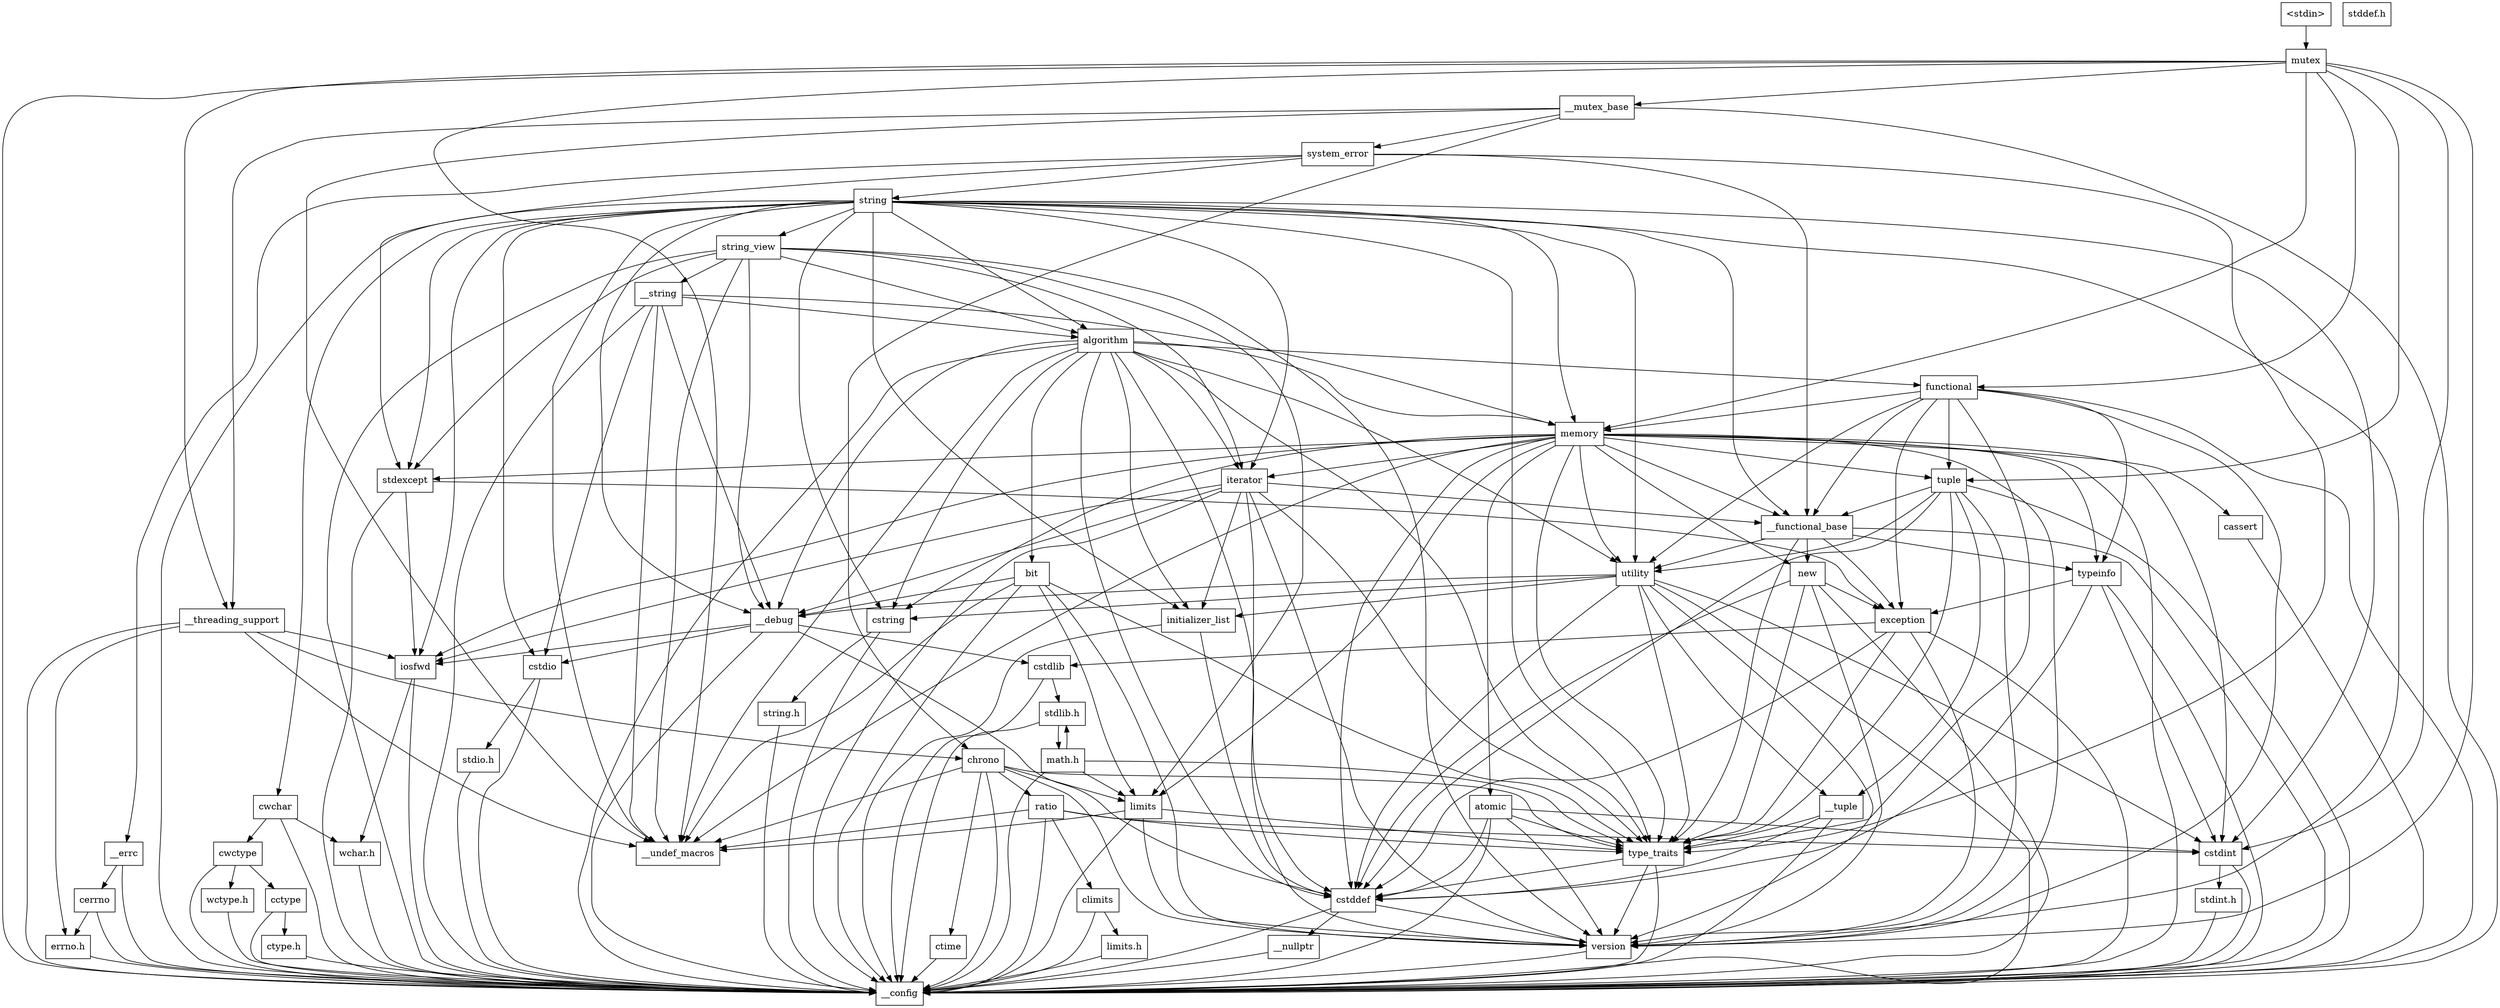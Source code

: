 digraph "dependencies" {
  header_0 [ shape="box", label="\<stdin\>" ];
  header_1 [ shape="box", label="mutex" ];
  header_104 [ shape="box", label="iosfwd" ];
  header_105 [ shape="box", label="wchar.h" ];
  header_11 [ shape="box", label="__mutex_base" ];
  header_113 [ shape="box", label="__functional_base" ];
  header_114 [ shape="box", label="typeinfo" ];
  header_115 [ shape="box", label="new" ];
  header_116 [ shape="box", label="utility" ];
  header_117 [ shape="box", label="__tuple" ];
  header_118 [ shape="box", label="initializer_list" ];
  header_119 [ shape="box", label="cstring" ];
  header_12 [ shape="box", label="chrono" ];
  header_120 [ shape="box", label="string.h" ];
  header_123 [ shape="box", label="__debug" ];
  header_124 [ shape="box", label="cstdio" ];
  header_125 [ shape="box", label="stdio.h" ];
  header_13 [ shape="box", label="ctime" ];
  header_134 [ shape="box", label="string" ];
  header_135 [ shape="box", label="string_view" ];
  header_136 [ shape="box", label="__string" ];
  header_137 [ shape="box", label="algorithm" ];
  header_138 [ shape="box", label="memory" ];
  header_139 [ shape="box", label="iterator" ];
  header_140 [ shape="box", label="tuple" ];
  header_141 [ shape="box", label="cassert" ];
  header_143 [ shape="box", label="atomic" ];
  header_144 [ shape="box", label="functional" ];
  header_145 [ shape="box", label="bit" ];
  header_146 [ shape="box", label="cwchar" ];
  header_147 [ shape="box", label="cwctype" ];
  header_148 [ shape="box", label="cctype" ];
  header_149 [ shape="box", label="ctype.h" ];
  header_15 [ shape="box", label="stddef.h" ];
  header_151 [ shape="box", label="wctype.h" ];
  header_154 [ shape="box", label="__threading_support" ];
  header_2 [ shape="box", label="__config" ];
  header_31 [ shape="box", label="type_traits" ];
  header_32 [ shape="box", label="cstddef" ];
  header_33 [ shape="box", label="version" ];
  header_35 [ shape="box", label="__nullptr" ];
  header_36 [ shape="box", label="ratio" ];
  header_37 [ shape="box", label="cstdint" ];
  header_38 [ shape="box", label="stdint.h" ];
  header_45 [ shape="box", label="climits" ];
  header_46 [ shape="box", label="limits.h" ];
  header_55 [ shape="box", label="__undef_macros" ];
  header_56 [ shape="box", label="limits" ];
  header_57 [ shape="box", label="system_error" ];
  header_58 [ shape="box", label="__errc" ];
  header_59 [ shape="box", label="cerrno" ];
  header_60 [ shape="box", label="errno.h" ];
  header_68 [ shape="box", label="stdexcept" ];
  header_69 [ shape="box", label="exception" ];
  header_70 [ shape="box", label="cstdlib" ];
  header_71 [ shape="box", label="stdlib.h" ];
  header_92 [ shape="box", label="math.h" ];
  header_118 -> header_2;
  header_118 -> header_32;
  header_119 -> header_2;
  header_119 -> header_120;
  header_60 -> header_2;
  header_69 -> header_2;
  header_69 -> header_70;
  header_69 -> header_32;
  header_69 -> header_33;
  header_69 -> header_31;
  header_68 -> header_69;
  header_68 -> header_104;
  header_68 -> header_2;
  header_114 -> header_69;
  header_114 -> header_2;
  header_114 -> header_32;
  header_114 -> header_37;
  header_115 -> header_69;
  header_115 -> header_2;
  header_115 -> header_32;
  header_115 -> header_33;
  header_115 -> header_31;
  header_70 -> header_71;
  header_70 -> header_2;
  header_71 -> header_2;
  header_71 -> header_92;
  header_116 -> header_117;
  header_116 -> header_37;
  header_116 -> header_32;
  header_116 -> header_33;
  header_116 -> header_31;
  header_116 -> header_2;
  header_116 -> header_118;
  header_116 -> header_119;
  header_116 -> header_123;
  header_117 -> header_2;
  header_117 -> header_32;
  header_117 -> header_31;
  header_113 -> header_31;
  header_113 -> header_69;
  header_113 -> header_2;
  header_113 -> header_116;
  header_113 -> header_114;
  header_113 -> header_115;
  header_46 -> header_2;
  header_45 -> header_46;
  header_45 -> header_2;
  header_105 -> header_2;
  header_104 -> header_105;
  header_104 -> header_2;
  header_0 -> header_1;
  header_1 -> header_140;
  header_1 -> header_11;
  header_1 -> header_154;
  header_1 -> header_37;
  header_1 -> header_55;
  header_1 -> header_33;
  header_1 -> header_2;
  header_1 -> header_138;
  header_1 -> header_144;
  header_58 -> header_59;
  header_58 -> header_2;
  header_59 -> header_60;
  header_59 -> header_2;
  header_56 -> header_31;
  header_56 -> header_2;
  header_56 -> header_55;
  header_56 -> header_33;
  header_57 -> header_58;
  header_57 -> header_68;
  header_57 -> header_134;
  header_57 -> header_113;
  header_57 -> header_31;
  header_134 -> header_104;
  header_134 -> header_2;
  header_134 -> header_146;
  header_134 -> header_37;
  header_134 -> header_119;
  header_134 -> header_55;
  header_134 -> header_33;
  header_134 -> header_68;
  header_134 -> header_116;
  header_134 -> header_124;
  header_134 -> header_123;
  header_134 -> header_135;
  header_134 -> header_118;
  header_134 -> header_137;
  header_134 -> header_138;
  header_134 -> header_139;
  header_134 -> header_31;
  header_134 -> header_113;
  header_135 -> header_139;
  header_135 -> header_33;
  header_135 -> header_56;
  header_135 -> header_55;
  header_135 -> header_68;
  header_135 -> header_2;
  header_135 -> header_136;
  header_135 -> header_137;
  header_135 -> header_123;
  header_136 -> header_55;
  header_136 -> header_124;
  header_136 -> header_2;
  header_136 -> header_137;
  header_136 -> header_138;
  header_136 -> header_123;
  header_137 -> header_145;
  header_137 -> header_144;
  header_137 -> header_139;
  header_137 -> header_32;
  header_137 -> header_55;
  header_137 -> header_33;
  header_137 -> header_116;
  header_137 -> header_2;
  header_137 -> header_118;
  header_137 -> header_119;
  header_137 -> header_138;
  header_137 -> header_123;
  header_137 -> header_31;
  header_138 -> header_141;
  header_138 -> header_140;
  header_138 -> header_143;
  header_138 -> header_115;
  header_138 -> header_37;
  header_138 -> header_139;
  header_138 -> header_32;
  header_138 -> header_55;
  header_138 -> header_56;
  header_138 -> header_33;
  header_138 -> header_116;
  header_138 -> header_2;
  header_138 -> header_119;
  header_138 -> header_104;
  header_138 -> header_68;
  header_138 -> header_114;
  header_138 -> header_31;
  header_138 -> header_113;
  header_139 -> header_32;
  header_139 -> header_33;
  header_139 -> header_31;
  header_139 -> header_2;
  header_139 -> header_118;
  header_139 -> header_104;
  header_139 -> header_123;
  header_139 -> header_113;
  header_125 -> header_2;
  header_124 -> header_125;
  header_124 -> header_2;
  header_123 -> header_104;
  header_123 -> header_70;
  header_123 -> header_124;
  header_123 -> header_32;
  header_123 -> header_2;
  header_120 -> header_2;
  header_38 -> header_2;
  header_36 -> header_37;
  header_36 -> header_45;
  header_36 -> header_2;
  header_36 -> header_55;
  header_36 -> header_31;
  header_37 -> header_2;
  header_37 -> header_38;
  header_35 -> header_2;
  header_32 -> header_35;
  header_32 -> header_2;
  header_32 -> header_33;
  header_33 -> header_2;
  header_31 -> header_2;
  header_31 -> header_32;
  header_31 -> header_33;
  header_151 -> header_2;
  header_154 -> header_60;
  header_154 -> header_2;
  header_154 -> header_55;
  header_154 -> header_12;
  header_154 -> header_104;
  header_141 -> header_2;
  header_140 -> header_32;
  header_140 -> header_33;
  header_140 -> header_31;
  header_140 -> header_2;
  header_140 -> header_116;
  header_140 -> header_117;
  header_140 -> header_113;
  header_143 -> header_2;
  header_143 -> header_32;
  header_143 -> header_33;
  header_143 -> header_37;
  header_143 -> header_31;
  header_145 -> header_33;
  header_145 -> header_55;
  header_145 -> header_56;
  header_145 -> header_31;
  header_145 -> header_2;
  header_145 -> header_123;
  header_144 -> header_140;
  header_144 -> header_138;
  header_144 -> header_33;
  header_144 -> header_31;
  header_144 -> header_69;
  header_144 -> header_2;
  header_144 -> header_116;
  header_144 -> header_114;
  header_144 -> header_113;
  header_147 -> header_148;
  header_147 -> header_151;
  header_147 -> header_2;
  header_146 -> header_105;
  header_146 -> header_2;
  header_146 -> header_147;
  header_149 -> header_2;
  header_148 -> header_149;
  header_148 -> header_2;
  header_11 -> header_12;
  header_11 -> header_2;
  header_11 -> header_55;
  header_11 -> header_154;
  header_11 -> header_57;
  header_12 -> header_33;
  header_12 -> header_13;
  header_12 -> header_36;
  header_12 -> header_55;
  header_12 -> header_56;
  header_12 -> header_31;
  header_12 -> header_2;
  header_13 -> header_2;
  header_92 -> header_71;
  header_92 -> header_2;
  header_92 -> header_56;
  header_92 -> header_31;
}
